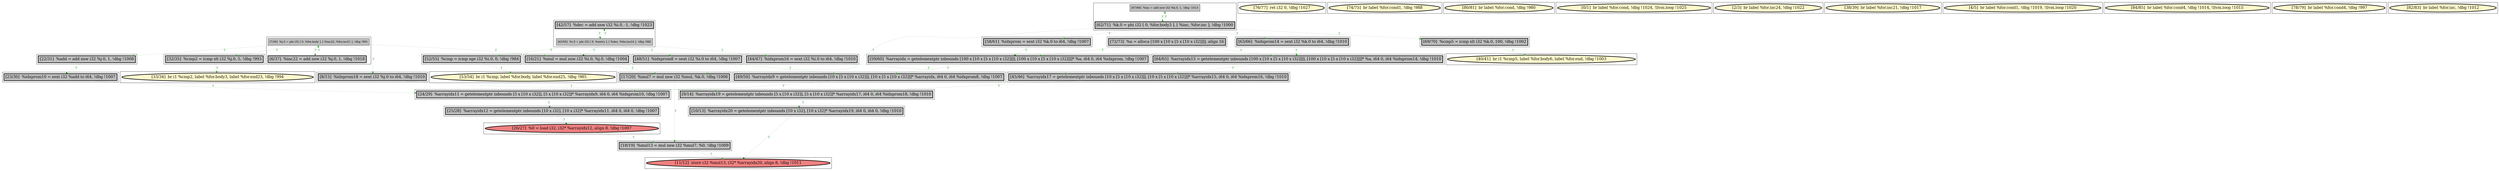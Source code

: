 
digraph G {



node216->node219 [style=dotted,color=forestgreen,label="T",fontcolor=forestgreen ]
node216->node199 [style=dotted,color=forestgreen,label="T",fontcolor=forestgreen ]
node201->node222 [style=dotted,color=forestgreen,label="T",fontcolor=forestgreen ]
node190->node189 [style=dotted,color=forestgreen,label="T",fontcolor=forestgreen ]
node222->node223 [style=dotted,color=forestgreen,label="T",fontcolor=forestgreen ]
node194->node195 [style=dotted,color=forestgreen,label="T",fontcolor=forestgreen ]
node212->node201 [style=dotted,color=forestgreen,label="T",fontcolor=forestgreen ]
node210->node192 [style=dotted,color=forestgreen,label="T",fontcolor=forestgreen ]
node216->node217 [style=dotted,color=forestgreen,label="T",fontcolor=forestgreen ]
node223->node225 [style=dotted,color=forestgreen,label="T",fontcolor=forestgreen ]
node213->node208 [style=dotted,color=forestgreen,label="T",fontcolor=forestgreen ]
node191->node196 [style=dotted,color=forestgreen,label="T",fontcolor=forestgreen ]
node195->node196 [style=dotted,color=forestgreen,label="T",fontcolor=forestgreen ]
node218->node212 [style=dotted,color=forestgreen,label="T",fontcolor=forestgreen ]
node189->node211 [style=dotted,color=forestgreen,label="T",fontcolor=forestgreen ]
node188->node218 [style=dotted,color=forestgreen,label="T",fontcolor=forestgreen ]
node189->node210 [style=dotted,color=forestgreen,label="T",fontcolor=forestgreen ]
node197->node218 [style=dotted,color=forestgreen,label="T",fontcolor=forestgreen ]
node187->node221 [style=dotted,color=forestgreen,label="T",fontcolor=forestgreen ]
node197->node193 [style=dotted,color=forestgreen,label="T",fontcolor=forestgreen ]
node195->node188 [style=dotted,color=forestgreen,label="T",fontcolor=forestgreen ]
node216->node187 [style=dotted,color=forestgreen,label="T",fontcolor=forestgreen ]
node226->node215 [style=dotted,color=forestgreen,label="T",fontcolor=forestgreen ]
node225->node204 [style=dotted,color=forestgreen,label="T",fontcolor=forestgreen ]
node221->node201 [style=dotted,color=forestgreen,label="T",fontcolor=forestgreen ]
node199->node226 [style=dotted,color=forestgreen,label="T",fontcolor=forestgreen ]
node215->node204 [style=dotted,color=forestgreen,label="T",fontcolor=forestgreen ]
node208->node226 [style=dotted,color=forestgreen,label="T",fontcolor=forestgreen ]
node219->node220 [style=dotted,color=forestgreen,label="T",fontcolor=forestgreen ]
node195->node205 [style=dotted,color=forestgreen,label="T",fontcolor=forestgreen ]
node196->node225 [style=dotted,color=forestgreen,label="T",fontcolor=forestgreen ]
node205->node214 [style=dotted,color=forestgreen,label="T",fontcolor=forestgreen ]
node193->node208 [style=dotted,color=forestgreen,label="T",fontcolor=forestgreen ]
node217->node216 [style=dotted,color=forestgreen,label="T",fontcolor=forestgreen ]
node189->node213 [style=dotted,color=forestgreen,label="T",fontcolor=forestgreen ]
node189->node191 [style=dotted,color=forestgreen,label="T",fontcolor=forestgreen ]
node189->node190 [style=dotted,color=forestgreen,label="T",fontcolor=forestgreen ]
node216->node191 [style=dotted,color=forestgreen,label="T",fontcolor=forestgreen ]
node195->node194 [style=dotted,color=forestgreen,label="T",fontcolor=forestgreen ]
node195->node202 [style=dotted,color=forestgreen,label="T",fontcolor=forestgreen ]
node202->node193 [style=dotted,color=forestgreen,label="T",fontcolor=forestgreen ]
node211->node212 [style=dotted,color=forestgreen,label="T",fontcolor=forestgreen ]


subgraph cluster39 {


node226 [penwidth=3.0,fontsize=20,fillcolor=grey,label="[9/14]  %arrayidx19 = getelementptr inbounds [5 x [10 x i32]], [5 x [10 x i32]]* %arrayidx17, i64 0, i64 %idxprom18, !dbg !1010",shape=rectangle,style=filled ]



}

subgraph cluster38 {


node225 [penwidth=3.0,fontsize=20,fillcolor=grey,label="[18/19]  %mul13 = mul nsw i32 %mul7, %0, !dbg !1009",shape=rectangle,style=filled ]



}

subgraph cluster37 {


node224 [penwidth=3.0,fontsize=20,fillcolor=lemonchiffon,label="[76/77]  ret i32 0, !dbg !1027",shape=ellipse,style=filled ]



}

subgraph cluster36 {


node223 [penwidth=3.0,fontsize=20,fillcolor=lightcoral,label="[26/27]  %0 = load i32, i32* %arrayidx12, align 8, !dbg !1007",shape=ellipse,style=filled ]



}

subgraph cluster15 {


node201 [penwidth=3.0,fontsize=20,fillcolor=grey,label="[24/29]  %arrayidx11 = getelementptr inbounds [5 x [10 x i32]], [5 x [10 x i32]]* %arrayidx9, i64 0, i64 %idxprom10, !dbg !1007",shape=rectangle,style=filled ]



}

subgraph cluster35 {


node222 [penwidth=3.0,fontsize=20,fillcolor=grey,label="[25/28]  %arrayidx12 = getelementptr inbounds [10 x i32], [10 x i32]* %arrayidx11, i64 0, i64 0, !dbg !1007",shape=rectangle,style=filled ]



}

subgraph cluster11 {


node197 [penwidth=3.0,fontsize=20,fillcolor=grey,label="[72/73]  %a = alloca [100 x [10 x [5 x [10 x i32]]]], align 16",shape=rectangle,style=filled ]



}

subgraph cluster19 {


node205 [penwidth=3.0,fontsize=20,fillcolor=grey,label="[69/70]  %cmp5 = icmp slt i32 %k.0, 100, !dbg !1002",shape=rectangle,style=filled ]



}

subgraph cluster9 {


node195 [penwidth=3.0,fontsize=20,fillcolor=grey,label="[62/71]  %k.0 = phi i32 [ 0, %for.body3 ], [ %inc, %for.inc ], !dbg !1000",shape=rectangle,style=filled ]
node194 [fillcolor=grey,label="[67/68]  %inc = add nsw i32 %k.0, 1, !dbg !1013",shape=rectangle,style=filled ]



}

subgraph cluster8 {


node193 [penwidth=3.0,fontsize=20,fillcolor=grey,label="[64/65]  %arrayidx15 = getelementptr inbounds [100 x [10 x [5 x [10 x i32]]]], [100 x [10 x [5 x [10 x i32]]]]* %a, i64 0, i64 %idxprom14, !dbg !1010",shape=rectangle,style=filled ]



}

subgraph cluster10 {


node196 [penwidth=3.0,fontsize=20,fillcolor=grey,label="[17/20]  %mul7 = mul nsw i32 %mul, %k.0, !dbg !1006",shape=rectangle,style=filled ]



}

subgraph cluster23 {


node209 [penwidth=3.0,fontsize=20,fillcolor=lemonchiffon,label="[74/75]  br label %for.cond1, !dbg !988",shape=ellipse,style=filled ]



}

subgraph cluster7 {


node192 [penwidth=3.0,fontsize=20,fillcolor=lemonchiffon,label="[53/54]  br i1 %cmp, label %for.body, label %for.end25, !dbg !985",shape=ellipse,style=filled ]



}

subgraph cluster14 {


node200 [penwidth=3.0,fontsize=20,fillcolor=lemonchiffon,label="[80/81]  br label %for.cond, !dbg !980",shape=ellipse,style=filled ]



}

subgraph cluster6 {


node191 [penwidth=3.0,fontsize=20,fillcolor=grey,label="[16/21]  %mul = mul nsw i32 %i.0, %j.0, !dbg !1004",shape=rectangle,style=filled ]



}

subgraph cluster30 {


node217 [penwidth=3.0,fontsize=20,fillcolor=grey,label="[6/37]  %inc22 = add nsw i32 %j.0, 1, !dbg !1018",shape=rectangle,style=filled ]
node216 [fillcolor=grey,label="[7/36]  %j.0 = phi i32 [ 0, %for.body ], [ %inc22, %for.inc21 ], !dbg !991",shape=rectangle,style=filled ]



}

subgraph cluster31 {


node218 [penwidth=3.0,fontsize=20,fillcolor=grey,label="[59/60]  %arrayidx = getelementptr inbounds [100 x [10 x [5 x [10 x i32]]]], [100 x [10 x [5 x [10 x i32]]]]* %a, i64 0, i64 %idxprom, !dbg !1007",shape=rectangle,style=filled ]



}

subgraph cluster0 {


node184 [penwidth=3.0,fontsize=20,fillcolor=lemonchiffon,label="[0/1]  br label %for.cond, !dbg !1024, !llvm.loop !1025",shape=ellipse,style=filled ]



}

subgraph cluster13 {


node199 [penwidth=3.0,fontsize=20,fillcolor=grey,label="[8/15]  %idxprom18 = sext i32 %j.0 to i64, !dbg !1010",shape=rectangle,style=filled ]



}

subgraph cluster5 {


node190 [penwidth=3.0,fontsize=20,fillcolor=grey,label="[42/57]  %dec = add nsw i32 %i.0, -1, !dbg !1023",shape=rectangle,style=filled ]
node189 [fillcolor=grey,label="[43/56]  %i.0 = phi i32 [ 9, %entry ], [ %dec, %for.inc24 ], !dbg !982",shape=rectangle,style=filled ]



}

subgraph cluster1 {


node185 [penwidth=3.0,fontsize=20,fillcolor=lemonchiffon,label="[2/3]  br label %for.inc24, !dbg !1022",shape=ellipse,style=filled ]



}

subgraph cluster32 {


node219 [penwidth=3.0,fontsize=20,fillcolor=grey,label="[32/35]  %cmp2 = icmp slt i32 %j.0, 5, !dbg !993",shape=rectangle,style=filled ]



}

subgraph cluster3 {


node187 [penwidth=3.0,fontsize=20,fillcolor=grey,label="[22/31]  %add = add nsw i32 %j.0, 1, !dbg !1008",shape=rectangle,style=filled ]



}

subgraph cluster4 {


node188 [penwidth=3.0,fontsize=20,fillcolor=grey,label="[58/61]  %idxprom = sext i32 %k.0 to i64, !dbg !1007",shape=rectangle,style=filled ]



}

subgraph cluster17 {


node203 [penwidth=3.0,fontsize=20,fillcolor=lemonchiffon,label="[38/39]  br label %for.inc21, !dbg !1017",shape=ellipse,style=filled ]



}

subgraph cluster16 {


node202 [penwidth=3.0,fontsize=20,fillcolor=grey,label="[63/66]  %idxprom14 = sext i32 %k.0 to i64, !dbg !1010",shape=rectangle,style=filled ]



}

subgraph cluster2 {


node186 [penwidth=3.0,fontsize=20,fillcolor=lemonchiffon,label="[4/5]  br label %for.cond1, !dbg !1019, !llvm.loop !1020",shape=ellipse,style=filled ]



}

subgraph cluster34 {


node221 [penwidth=3.0,fontsize=20,fillcolor=grey,label="[23/30]  %idxprom10 = sext i32 %add to i64, !dbg !1007",shape=rectangle,style=filled ]



}

subgraph cluster22 {


node208 [penwidth=3.0,fontsize=20,fillcolor=grey,label="[45/46]  %arrayidx17 = getelementptr inbounds [10 x [5 x [10 x i32]]], [10 x [5 x [10 x i32]]]* %arrayidx15, i64 0, i64 %idxprom16, !dbg !1010",shape=rectangle,style=filled ]



}

subgraph cluster25 {


node211 [penwidth=3.0,fontsize=20,fillcolor=grey,label="[48/51]  %idxprom8 = sext i32 %i.0 to i64, !dbg !1007",shape=rectangle,style=filled ]



}

subgraph cluster18 {


node204 [penwidth=3.0,fontsize=20,fillcolor=lightcoral,label="[11/12]  store i32 %mul13, i32* %arrayidx20, align 8, !dbg !1011",shape=ellipse,style=filled ]



}

subgraph cluster29 {


node215 [penwidth=3.0,fontsize=20,fillcolor=grey,label="[10/13]  %arrayidx20 = getelementptr inbounds [10 x i32], [10 x i32]* %arrayidx19, i64 0, i64 0, !dbg !1010",shape=rectangle,style=filled ]



}

subgraph cluster20 {


node206 [penwidth=3.0,fontsize=20,fillcolor=lemonchiffon,label="[84/85]  br label %for.cond4, !dbg !1014, !llvm.loop !1015",shape=ellipse,style=filled ]



}

subgraph cluster26 {


node212 [penwidth=3.0,fontsize=20,fillcolor=grey,label="[49/50]  %arrayidx9 = getelementptr inbounds [10 x [5 x [10 x i32]]], [10 x [5 x [10 x i32]]]* %arrayidx, i64 0, i64 %idxprom8, !dbg !1007",shape=rectangle,style=filled ]



}

subgraph cluster24 {


node210 [penwidth=3.0,fontsize=20,fillcolor=grey,label="[52/55]  %cmp = icmp sge i32 %i.0, 0, !dbg !984",shape=rectangle,style=filled ]



}

subgraph cluster28 {


node214 [penwidth=3.0,fontsize=20,fillcolor=lemonchiffon,label="[40/41]  br i1 %cmp5, label %for.body6, label %for.end, !dbg !1003",shape=ellipse,style=filled ]



}

subgraph cluster27 {


node213 [penwidth=3.0,fontsize=20,fillcolor=grey,label="[44/47]  %idxprom16 = sext i32 %i.0 to i64, !dbg !1010",shape=rectangle,style=filled ]



}

subgraph cluster21 {


node207 [penwidth=3.0,fontsize=20,fillcolor=lemonchiffon,label="[78/79]  br label %for.cond4, !dbg !997",shape=ellipse,style=filled ]



}

subgraph cluster12 {


node198 [penwidth=3.0,fontsize=20,fillcolor=lemonchiffon,label="[82/83]  br label %for.inc, !dbg !1012",shape=ellipse,style=filled ]



}

subgraph cluster33 {


node220 [penwidth=3.0,fontsize=20,fillcolor=lemonchiffon,label="[33/34]  br i1 %cmp2, label %for.body3, label %for.end23, !dbg !994",shape=ellipse,style=filled ]



}

}
